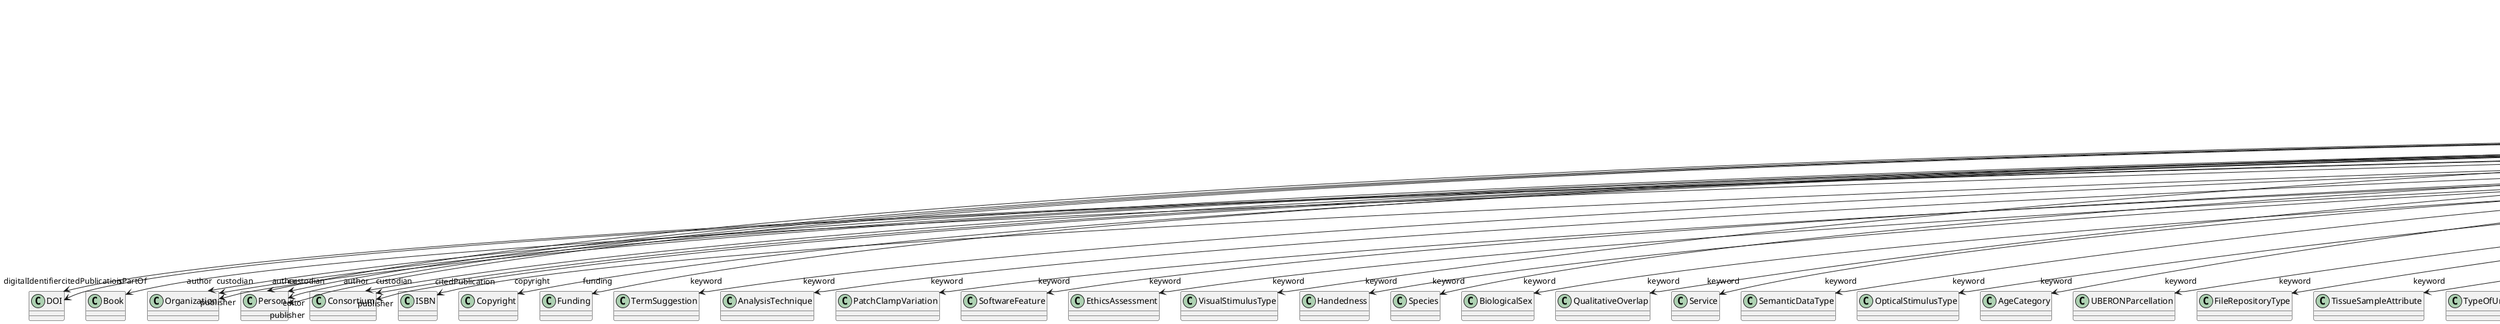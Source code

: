 @startuml
class Chapter {
+digitalIdentifier
+isPartOf
+pagination
+abstract
+author
+citedPublication
+copyright
+creationDate
+custodian
+editor
+funding
+IRI
+keyword
+license
+modificationDate
+name
+publicationDate
+publisher
+versionIdentifier

}
Chapter -d-> "digitalIdentifier" DOI
Chapter -d-> "isPartOf" Book
Chapter -d-> "author" Organization
Chapter -d-> "author" Person
Chapter -d-> "author" Consortium
Chapter -d-> "citedPublication" DOI
Chapter -d-> "citedPublication" ISBN
Chapter -d-> "copyright" Copyright
Chapter -d-> "custodian" Organization
Chapter -d-> "custodian" Person
Chapter -d-> "custodian" Consortium
Chapter -d-> "editor" Person
Chapter -d-> "funding" Funding
Chapter -d-> "keyword" TermSuggestion
Chapter -d-> "keyword" AnalysisTechnique
Chapter -d-> "keyword" PatchClampVariation
Chapter -d-> "keyword" SoftwareFeature
Chapter -d-> "keyword" EthicsAssessment
Chapter -d-> "keyword" VisualStimulusType
Chapter -d-> "keyword" Handedness
Chapter -d-> "keyword" Species
Chapter -d-> "keyword" BiologicalSex
Chapter -d-> "keyword" QualitativeOverlap
Chapter -d-> "keyword" Service
Chapter -d-> "keyword" SemanticDataType
Chapter -d-> "keyword" OpticalStimulusType
Chapter -d-> "keyword" AgeCategory
Chapter -d-> "keyword" UBERONParcellation
Chapter -d-> "keyword" FileRepositoryType
Chapter -d-> "keyword" TissueSampleAttribute
Chapter -d-> "keyword" TypeOfUncertainty
Chapter -d-> "keyword" OlfactoryStimulusType
Chapter -d-> "keyword" OperatingSystem
Chapter -d-> "keyword" LearningResourceType
Chapter -d-> "keyword" ModelScope
Chapter -d-> "keyword" ElectricalStimulusType
Chapter -d-> "keyword" OperatingDevice
Chapter -d-> "keyword" CellType
Chapter -d-> "keyword" Disease
Chapter -d-> "keyword" FileBundleGrouping
Chapter -d-> "keyword" AuditoryStimulusType
Chapter -d-> "keyword" ChemicalMixtureType
Chapter -d-> "keyword" EducationalLevel
Chapter -d-> "keyword" AnatomicalPlane
Chapter -d-> "keyword" SubjectAttribute
Chapter -d-> "keyword" DataType
Chapter -d-> "keyword" SubcellularEntity
Chapter -d-> "keyword" CriteriaQualityType
Chapter -d-> "keyword" ActionStatusType
Chapter -d-> "keyword" GeneticStrainType
Chapter -d-> "keyword" StimulationApproach
Chapter -d-> "keyword" Colormap
Chapter -d-> "keyword" MetaDataModelType
Chapter -d-> "keyword" OrganismSubstance
Chapter -d-> "keyword" TactileStimulusType
Chapter -d-> "keyword" OrganismSystem
Chapter -d-> "keyword" GustatoryStimulusType
Chapter -d-> "keyword" CranialWindowConstructionType
Chapter -d-> "keyword" Organ
Chapter -d-> "keyword" Laterality
Chapter -d-> "keyword" AnnotationType
Chapter -d-> "keyword" PreparationType
Chapter -d-> "keyword" Terminology
Chapter -d-> "keyword" UnitOfMeasurement
Chapter -d-> "keyword" ModelAbstractionLevel
Chapter -d-> "keyword" AnatomicalAxesOrientation
Chapter -d-> "keyword" ProgrammingLanguage
Chapter -d-> "keyword" CranialWindowReinforcementType
Chapter -d-> "keyword" SoftwareApplicationCategory
Chapter -d-> "keyword" TissueSampleType
Chapter -d-> "keyword" Technique
Chapter -d-> "keyword" DifferenceMeasure
Chapter -d-> "keyword" StimulationTechnique
Chapter -d-> "keyword" AnatomicalIdentificationType
Chapter -d-> "keyword" FileUsageRole
Chapter -d-> "keyword" DiseaseModel
Chapter -d-> "keyword" MeasuredQuantity
Chapter -d-> "keyword" ProductAccessibility
Chapter -d-> "keyword" DeviceType
Chapter -d-> "keyword" Language
Chapter -d-> "keyword" BreedingType
Chapter -d-> "keyword" BiologicalOrder
Chapter -d-> "keyword" AtlasType
Chapter -d-> "keyword" MolecularEntity
Chapter -d-> "keyword" ExperimentalApproach
Chapter -d-> "keyword" ContributionType
Chapter -d-> "keyword" SetupType
Chapter -d-> "keyword" CellCultureType
Chapter -d-> "keyword" AnnotationCriteriaType
Chapter -d-> "license" License
Chapter -d-> "publisher" Organization
Chapter -d-> "publisher" Person
Chapter -d-> "publisher" Consortium

@enduml